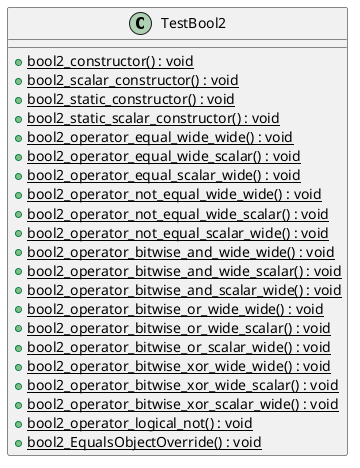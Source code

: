 @startuml
class TestBool2 {
    + {static} bool2_constructor() : void
    + {static} bool2_scalar_constructor() : void
    + {static} bool2_static_constructor() : void
    + {static} bool2_static_scalar_constructor() : void
    + {static} bool2_operator_equal_wide_wide() : void
    + {static} bool2_operator_equal_wide_scalar() : void
    + {static} bool2_operator_equal_scalar_wide() : void
    + {static} bool2_operator_not_equal_wide_wide() : void
    + {static} bool2_operator_not_equal_wide_scalar() : void
    + {static} bool2_operator_not_equal_scalar_wide() : void
    + {static} bool2_operator_bitwise_and_wide_wide() : void
    + {static} bool2_operator_bitwise_and_wide_scalar() : void
    + {static} bool2_operator_bitwise_and_scalar_wide() : void
    + {static} bool2_operator_bitwise_or_wide_wide() : void
    + {static} bool2_operator_bitwise_or_wide_scalar() : void
    + {static} bool2_operator_bitwise_or_scalar_wide() : void
    + {static} bool2_operator_bitwise_xor_wide_wide() : void
    + {static} bool2_operator_bitwise_xor_wide_scalar() : void
    + {static} bool2_operator_bitwise_xor_scalar_wide() : void
    + {static} bool2_operator_logical_not() : void
    + {static} bool2_EqualsObjectOverride() : void
}
@enduml
